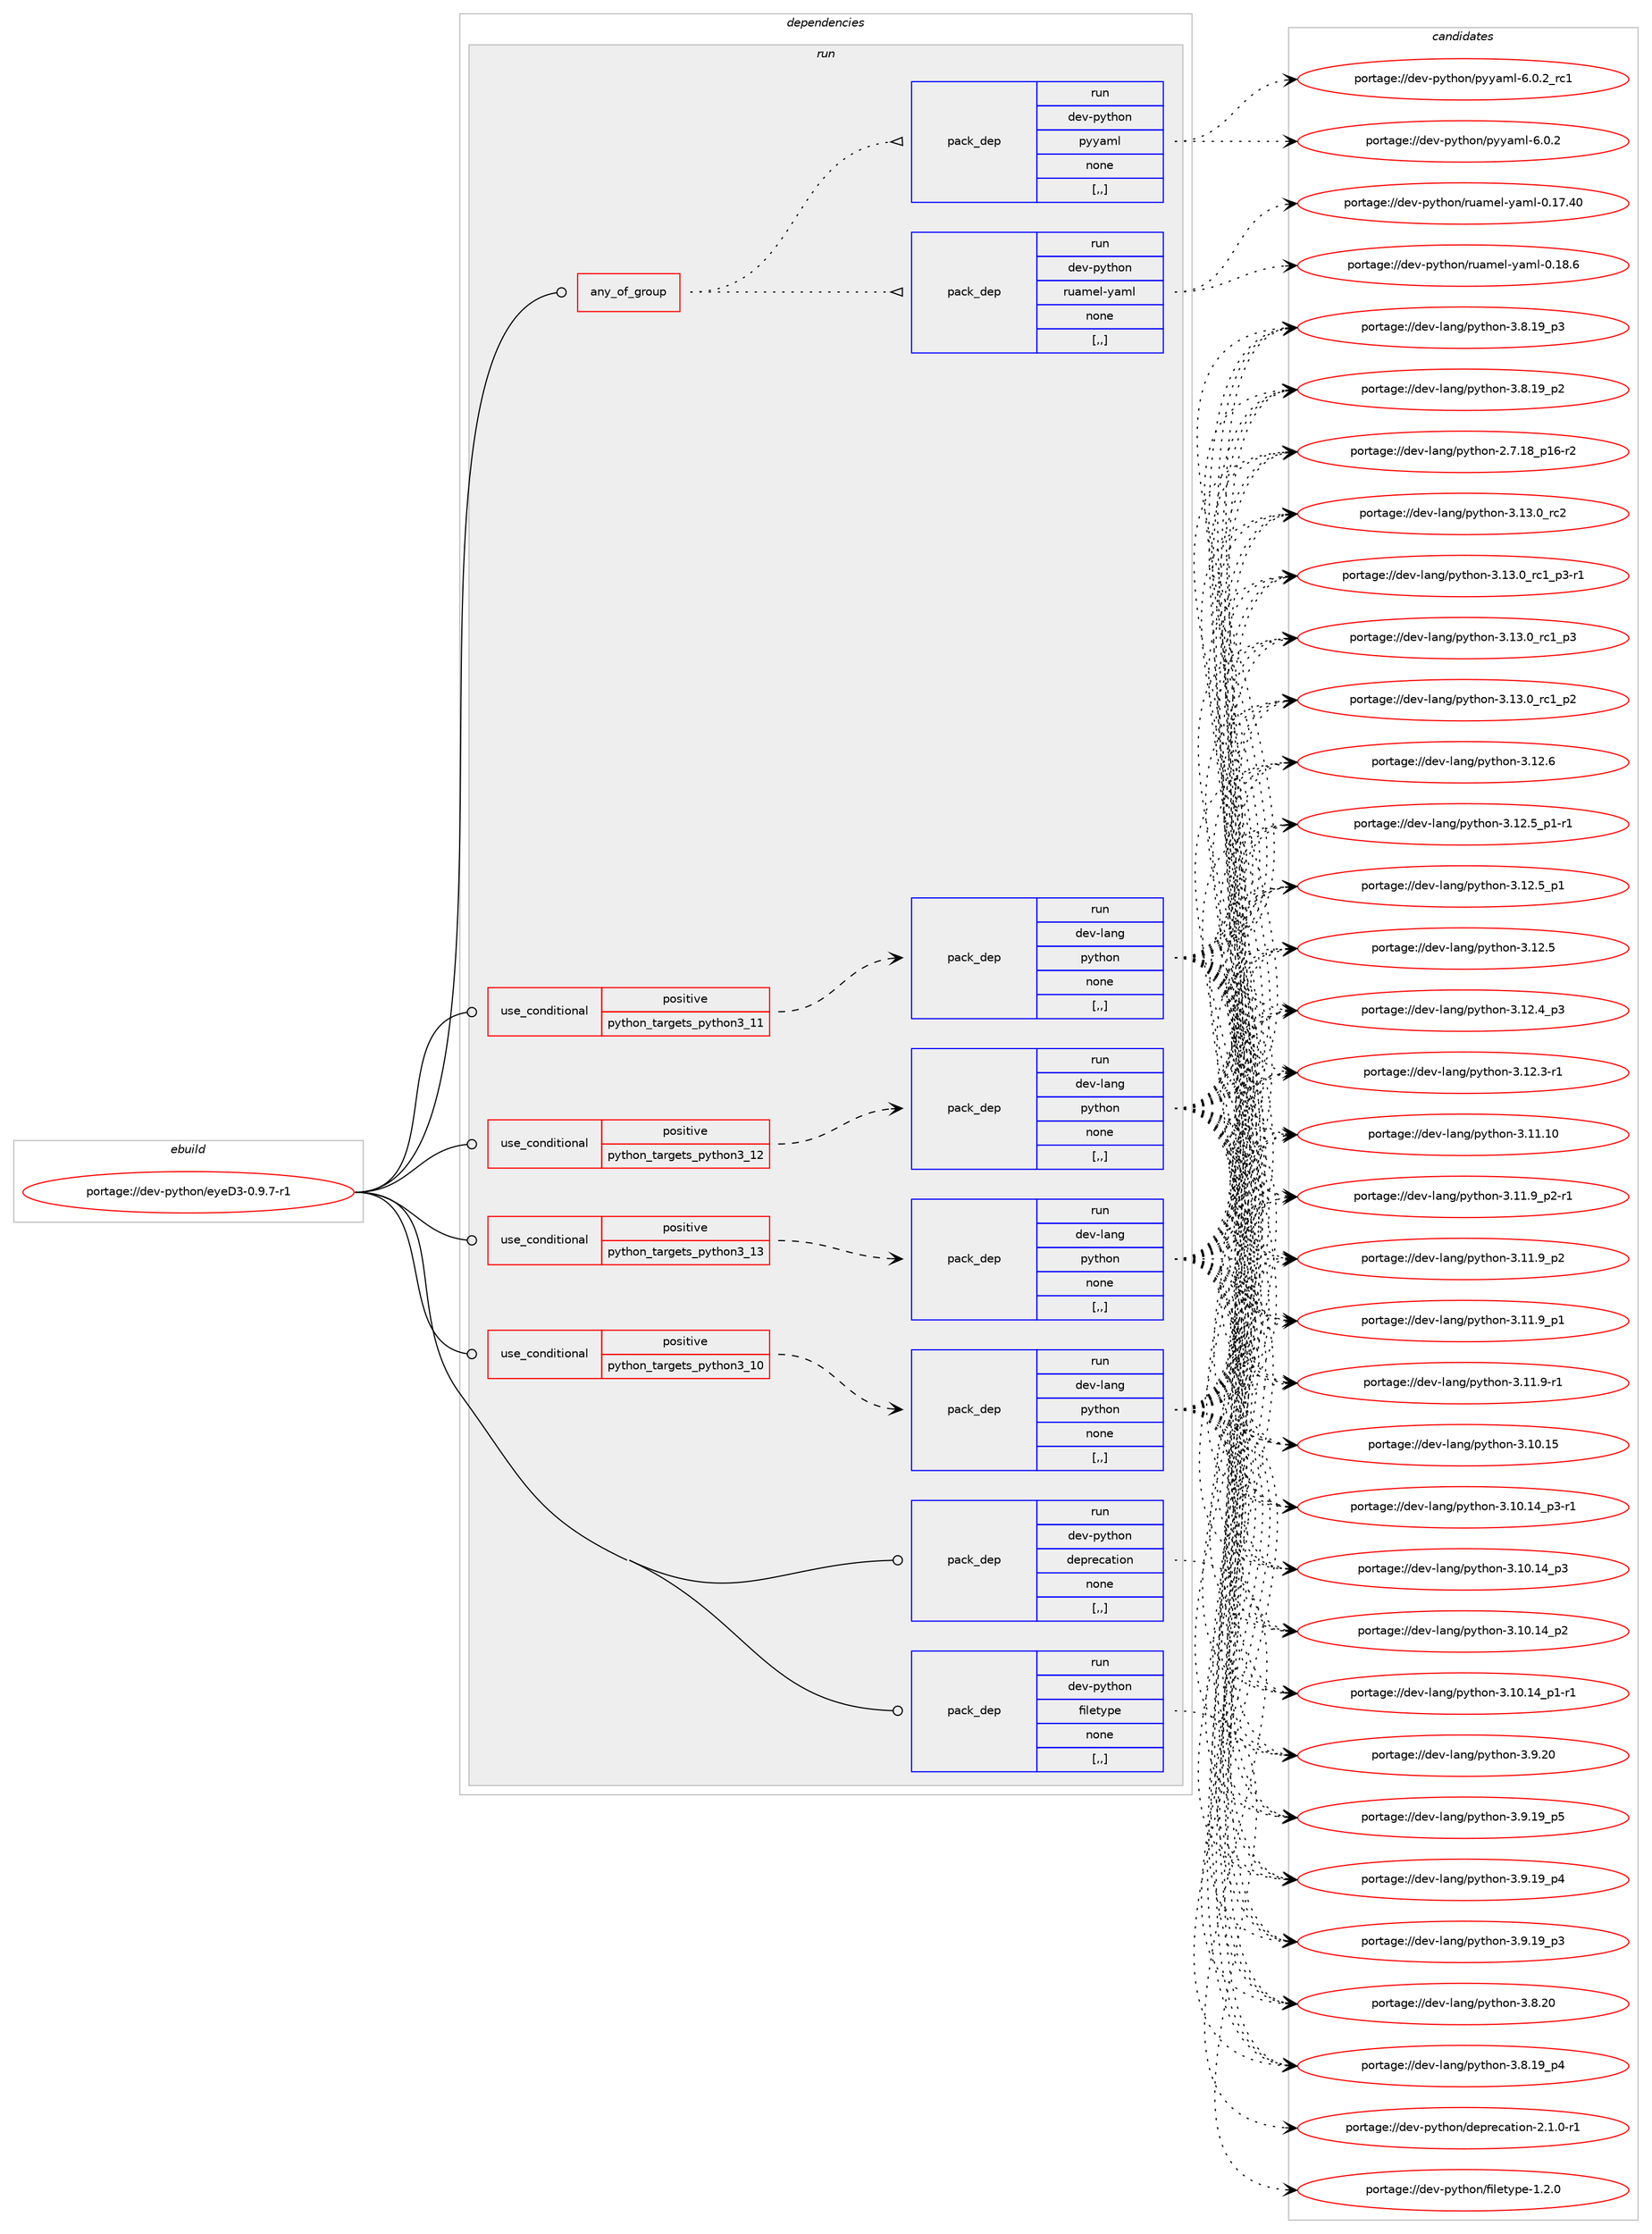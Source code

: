 digraph prolog {

# *************
# Graph options
# *************

newrank=true;
concentrate=true;
compound=true;
graph [rankdir=LR,fontname=Helvetica,fontsize=10,ranksep=1.5];#, ranksep=2.5, nodesep=0.2];
edge  [arrowhead=vee];
node  [fontname=Helvetica,fontsize=10];

# **********
# The ebuild
# **********

subgraph cluster_leftcol {
color=gray;
label=<<i>ebuild</i>>;
id [label="portage://dev-python/eyeD3-0.9.7-r1", color=red, width=4, href="../dev-python/eyeD3-0.9.7-r1.svg"];
}

# ****************
# The dependencies
# ****************

subgraph cluster_midcol {
color=gray;
label=<<i>dependencies</i>>;
subgraph cluster_compile {
fillcolor="#eeeeee";
style=filled;
label=<<i>compile</i>>;
}
subgraph cluster_compileandrun {
fillcolor="#eeeeee";
style=filled;
label=<<i>compile and run</i>>;
}
subgraph cluster_run {
fillcolor="#eeeeee";
style=filled;
label=<<i>run</i>>;
subgraph any4437 {
dependency640433 [label=<<TABLE BORDER="0" CELLBORDER="1" CELLSPACING="0" CELLPADDING="4"><TR><TD CELLPADDING="10">any_of_group</TD></TR></TABLE>>, shape=none, color=red];subgraph pack472624 {
dependency640434 [label=<<TABLE BORDER="0" CELLBORDER="1" CELLSPACING="0" CELLPADDING="4" WIDTH="220"><TR><TD ROWSPAN="6" CELLPADDING="30">pack_dep</TD></TR><TR><TD WIDTH="110">run</TD></TR><TR><TD>dev-python</TD></TR><TR><TD>ruamel-yaml</TD></TR><TR><TD>none</TD></TR><TR><TD>[,,]</TD></TR></TABLE>>, shape=none, color=blue];
}
dependency640433:e -> dependency640434:w [weight=20,style="dotted",arrowhead="oinv"];
subgraph pack472625 {
dependency640435 [label=<<TABLE BORDER="0" CELLBORDER="1" CELLSPACING="0" CELLPADDING="4" WIDTH="220"><TR><TD ROWSPAN="6" CELLPADDING="30">pack_dep</TD></TR><TR><TD WIDTH="110">run</TD></TR><TR><TD>dev-python</TD></TR><TR><TD>pyyaml</TD></TR><TR><TD>none</TD></TR><TR><TD>[,,]</TD></TR></TABLE>>, shape=none, color=blue];
}
dependency640433:e -> dependency640435:w [weight=20,style="dotted",arrowhead="oinv"];
}
id:e -> dependency640433:w [weight=20,style="solid",arrowhead="odot"];
subgraph cond162991 {
dependency640436 [label=<<TABLE BORDER="0" CELLBORDER="1" CELLSPACING="0" CELLPADDING="4"><TR><TD ROWSPAN="3" CELLPADDING="10">use_conditional</TD></TR><TR><TD>positive</TD></TR><TR><TD>python_targets_python3_10</TD></TR></TABLE>>, shape=none, color=red];
subgraph pack472626 {
dependency640437 [label=<<TABLE BORDER="0" CELLBORDER="1" CELLSPACING="0" CELLPADDING="4" WIDTH="220"><TR><TD ROWSPAN="6" CELLPADDING="30">pack_dep</TD></TR><TR><TD WIDTH="110">run</TD></TR><TR><TD>dev-lang</TD></TR><TR><TD>python</TD></TR><TR><TD>none</TD></TR><TR><TD>[,,]</TD></TR></TABLE>>, shape=none, color=blue];
}
dependency640436:e -> dependency640437:w [weight=20,style="dashed",arrowhead="vee"];
}
id:e -> dependency640436:w [weight=20,style="solid",arrowhead="odot"];
subgraph cond162992 {
dependency640438 [label=<<TABLE BORDER="0" CELLBORDER="1" CELLSPACING="0" CELLPADDING="4"><TR><TD ROWSPAN="3" CELLPADDING="10">use_conditional</TD></TR><TR><TD>positive</TD></TR><TR><TD>python_targets_python3_11</TD></TR></TABLE>>, shape=none, color=red];
subgraph pack472627 {
dependency640439 [label=<<TABLE BORDER="0" CELLBORDER="1" CELLSPACING="0" CELLPADDING="4" WIDTH="220"><TR><TD ROWSPAN="6" CELLPADDING="30">pack_dep</TD></TR><TR><TD WIDTH="110">run</TD></TR><TR><TD>dev-lang</TD></TR><TR><TD>python</TD></TR><TR><TD>none</TD></TR><TR><TD>[,,]</TD></TR></TABLE>>, shape=none, color=blue];
}
dependency640438:e -> dependency640439:w [weight=20,style="dashed",arrowhead="vee"];
}
id:e -> dependency640438:w [weight=20,style="solid",arrowhead="odot"];
subgraph cond162993 {
dependency640440 [label=<<TABLE BORDER="0" CELLBORDER="1" CELLSPACING="0" CELLPADDING="4"><TR><TD ROWSPAN="3" CELLPADDING="10">use_conditional</TD></TR><TR><TD>positive</TD></TR><TR><TD>python_targets_python3_12</TD></TR></TABLE>>, shape=none, color=red];
subgraph pack472628 {
dependency640441 [label=<<TABLE BORDER="0" CELLBORDER="1" CELLSPACING="0" CELLPADDING="4" WIDTH="220"><TR><TD ROWSPAN="6" CELLPADDING="30">pack_dep</TD></TR><TR><TD WIDTH="110">run</TD></TR><TR><TD>dev-lang</TD></TR><TR><TD>python</TD></TR><TR><TD>none</TD></TR><TR><TD>[,,]</TD></TR></TABLE>>, shape=none, color=blue];
}
dependency640440:e -> dependency640441:w [weight=20,style="dashed",arrowhead="vee"];
}
id:e -> dependency640440:w [weight=20,style="solid",arrowhead="odot"];
subgraph cond162994 {
dependency640442 [label=<<TABLE BORDER="0" CELLBORDER="1" CELLSPACING="0" CELLPADDING="4"><TR><TD ROWSPAN="3" CELLPADDING="10">use_conditional</TD></TR><TR><TD>positive</TD></TR><TR><TD>python_targets_python3_13</TD></TR></TABLE>>, shape=none, color=red];
subgraph pack472629 {
dependency640443 [label=<<TABLE BORDER="0" CELLBORDER="1" CELLSPACING="0" CELLPADDING="4" WIDTH="220"><TR><TD ROWSPAN="6" CELLPADDING="30">pack_dep</TD></TR><TR><TD WIDTH="110">run</TD></TR><TR><TD>dev-lang</TD></TR><TR><TD>python</TD></TR><TR><TD>none</TD></TR><TR><TD>[,,]</TD></TR></TABLE>>, shape=none, color=blue];
}
dependency640442:e -> dependency640443:w [weight=20,style="dashed",arrowhead="vee"];
}
id:e -> dependency640442:w [weight=20,style="solid",arrowhead="odot"];
subgraph pack472630 {
dependency640444 [label=<<TABLE BORDER="0" CELLBORDER="1" CELLSPACING="0" CELLPADDING="4" WIDTH="220"><TR><TD ROWSPAN="6" CELLPADDING="30">pack_dep</TD></TR><TR><TD WIDTH="110">run</TD></TR><TR><TD>dev-python</TD></TR><TR><TD>deprecation</TD></TR><TR><TD>none</TD></TR><TR><TD>[,,]</TD></TR></TABLE>>, shape=none, color=blue];
}
id:e -> dependency640444:w [weight=20,style="solid",arrowhead="odot"];
subgraph pack472631 {
dependency640445 [label=<<TABLE BORDER="0" CELLBORDER="1" CELLSPACING="0" CELLPADDING="4" WIDTH="220"><TR><TD ROWSPAN="6" CELLPADDING="30">pack_dep</TD></TR><TR><TD WIDTH="110">run</TD></TR><TR><TD>dev-python</TD></TR><TR><TD>filetype</TD></TR><TR><TD>none</TD></TR><TR><TD>[,,]</TD></TR></TABLE>>, shape=none, color=blue];
}
id:e -> dependency640445:w [weight=20,style="solid",arrowhead="odot"];
}
}

# **************
# The candidates
# **************

subgraph cluster_choices {
rank=same;
color=gray;
label=<<i>candidates</i>>;

subgraph choice472624 {
color=black;
nodesep=1;
choice100101118451121211161041111104711411797109101108451219710910845484649564654 [label="portage://dev-python/ruamel-yaml-0.18.6", color=red, width=4,href="../dev-python/ruamel-yaml-0.18.6.svg"];
choice10010111845112121116104111110471141179710910110845121971091084548464955465248 [label="portage://dev-python/ruamel-yaml-0.17.40", color=red, width=4,href="../dev-python/ruamel-yaml-0.17.40.svg"];
dependency640434:e -> choice100101118451121211161041111104711411797109101108451219710910845484649564654:w [style=dotted,weight="100"];
dependency640434:e -> choice10010111845112121116104111110471141179710910110845121971091084548464955465248:w [style=dotted,weight="100"];
}
subgraph choice472625 {
color=black;
nodesep=1;
choice100101118451121211161041111104711212112197109108455446484650951149949 [label="portage://dev-python/pyyaml-6.0.2_rc1", color=red, width=4,href="../dev-python/pyyaml-6.0.2_rc1.svg"];
choice100101118451121211161041111104711212112197109108455446484650 [label="portage://dev-python/pyyaml-6.0.2", color=red, width=4,href="../dev-python/pyyaml-6.0.2.svg"];
dependency640435:e -> choice100101118451121211161041111104711212112197109108455446484650951149949:w [style=dotted,weight="100"];
dependency640435:e -> choice100101118451121211161041111104711212112197109108455446484650:w [style=dotted,weight="100"];
}
subgraph choice472626 {
color=black;
nodesep=1;
choice10010111845108971101034711212111610411111045514649514648951149950 [label="portage://dev-lang/python-3.13.0_rc2", color=red, width=4,href="../dev-lang/python-3.13.0_rc2.svg"];
choice1001011184510897110103471121211161041111104551464951464895114994995112514511449 [label="portage://dev-lang/python-3.13.0_rc1_p3-r1", color=red, width=4,href="../dev-lang/python-3.13.0_rc1_p3-r1.svg"];
choice100101118451089711010347112121116104111110455146495146489511499499511251 [label="portage://dev-lang/python-3.13.0_rc1_p3", color=red, width=4,href="../dev-lang/python-3.13.0_rc1_p3.svg"];
choice100101118451089711010347112121116104111110455146495146489511499499511250 [label="portage://dev-lang/python-3.13.0_rc1_p2", color=red, width=4,href="../dev-lang/python-3.13.0_rc1_p2.svg"];
choice10010111845108971101034711212111610411111045514649504654 [label="portage://dev-lang/python-3.12.6", color=red, width=4,href="../dev-lang/python-3.12.6.svg"];
choice1001011184510897110103471121211161041111104551464950465395112494511449 [label="portage://dev-lang/python-3.12.5_p1-r1", color=red, width=4,href="../dev-lang/python-3.12.5_p1-r1.svg"];
choice100101118451089711010347112121116104111110455146495046539511249 [label="portage://dev-lang/python-3.12.5_p1", color=red, width=4,href="../dev-lang/python-3.12.5_p1.svg"];
choice10010111845108971101034711212111610411111045514649504653 [label="portage://dev-lang/python-3.12.5", color=red, width=4,href="../dev-lang/python-3.12.5.svg"];
choice100101118451089711010347112121116104111110455146495046529511251 [label="portage://dev-lang/python-3.12.4_p3", color=red, width=4,href="../dev-lang/python-3.12.4_p3.svg"];
choice100101118451089711010347112121116104111110455146495046514511449 [label="portage://dev-lang/python-3.12.3-r1", color=red, width=4,href="../dev-lang/python-3.12.3-r1.svg"];
choice1001011184510897110103471121211161041111104551464949464948 [label="portage://dev-lang/python-3.11.10", color=red, width=4,href="../dev-lang/python-3.11.10.svg"];
choice1001011184510897110103471121211161041111104551464949465795112504511449 [label="portage://dev-lang/python-3.11.9_p2-r1", color=red, width=4,href="../dev-lang/python-3.11.9_p2-r1.svg"];
choice100101118451089711010347112121116104111110455146494946579511250 [label="portage://dev-lang/python-3.11.9_p2", color=red, width=4,href="../dev-lang/python-3.11.9_p2.svg"];
choice100101118451089711010347112121116104111110455146494946579511249 [label="portage://dev-lang/python-3.11.9_p1", color=red, width=4,href="../dev-lang/python-3.11.9_p1.svg"];
choice100101118451089711010347112121116104111110455146494946574511449 [label="portage://dev-lang/python-3.11.9-r1", color=red, width=4,href="../dev-lang/python-3.11.9-r1.svg"];
choice1001011184510897110103471121211161041111104551464948464953 [label="portage://dev-lang/python-3.10.15", color=red, width=4,href="../dev-lang/python-3.10.15.svg"];
choice100101118451089711010347112121116104111110455146494846495295112514511449 [label="portage://dev-lang/python-3.10.14_p3-r1", color=red, width=4,href="../dev-lang/python-3.10.14_p3-r1.svg"];
choice10010111845108971101034711212111610411111045514649484649529511251 [label="portage://dev-lang/python-3.10.14_p3", color=red, width=4,href="../dev-lang/python-3.10.14_p3.svg"];
choice10010111845108971101034711212111610411111045514649484649529511250 [label="portage://dev-lang/python-3.10.14_p2", color=red, width=4,href="../dev-lang/python-3.10.14_p2.svg"];
choice100101118451089711010347112121116104111110455146494846495295112494511449 [label="portage://dev-lang/python-3.10.14_p1-r1", color=red, width=4,href="../dev-lang/python-3.10.14_p1-r1.svg"];
choice10010111845108971101034711212111610411111045514657465048 [label="portage://dev-lang/python-3.9.20", color=red, width=4,href="../dev-lang/python-3.9.20.svg"];
choice100101118451089711010347112121116104111110455146574649579511253 [label="portage://dev-lang/python-3.9.19_p5", color=red, width=4,href="../dev-lang/python-3.9.19_p5.svg"];
choice100101118451089711010347112121116104111110455146574649579511252 [label="portage://dev-lang/python-3.9.19_p4", color=red, width=4,href="../dev-lang/python-3.9.19_p4.svg"];
choice100101118451089711010347112121116104111110455146574649579511251 [label="portage://dev-lang/python-3.9.19_p3", color=red, width=4,href="../dev-lang/python-3.9.19_p3.svg"];
choice10010111845108971101034711212111610411111045514656465048 [label="portage://dev-lang/python-3.8.20", color=red, width=4,href="../dev-lang/python-3.8.20.svg"];
choice100101118451089711010347112121116104111110455146564649579511252 [label="portage://dev-lang/python-3.8.19_p4", color=red, width=4,href="../dev-lang/python-3.8.19_p4.svg"];
choice100101118451089711010347112121116104111110455146564649579511251 [label="portage://dev-lang/python-3.8.19_p3", color=red, width=4,href="../dev-lang/python-3.8.19_p3.svg"];
choice100101118451089711010347112121116104111110455146564649579511250 [label="portage://dev-lang/python-3.8.19_p2", color=red, width=4,href="../dev-lang/python-3.8.19_p2.svg"];
choice100101118451089711010347112121116104111110455046554649569511249544511450 [label="portage://dev-lang/python-2.7.18_p16-r2", color=red, width=4,href="../dev-lang/python-2.7.18_p16-r2.svg"];
dependency640437:e -> choice10010111845108971101034711212111610411111045514649514648951149950:w [style=dotted,weight="100"];
dependency640437:e -> choice1001011184510897110103471121211161041111104551464951464895114994995112514511449:w [style=dotted,weight="100"];
dependency640437:e -> choice100101118451089711010347112121116104111110455146495146489511499499511251:w [style=dotted,weight="100"];
dependency640437:e -> choice100101118451089711010347112121116104111110455146495146489511499499511250:w [style=dotted,weight="100"];
dependency640437:e -> choice10010111845108971101034711212111610411111045514649504654:w [style=dotted,weight="100"];
dependency640437:e -> choice1001011184510897110103471121211161041111104551464950465395112494511449:w [style=dotted,weight="100"];
dependency640437:e -> choice100101118451089711010347112121116104111110455146495046539511249:w [style=dotted,weight="100"];
dependency640437:e -> choice10010111845108971101034711212111610411111045514649504653:w [style=dotted,weight="100"];
dependency640437:e -> choice100101118451089711010347112121116104111110455146495046529511251:w [style=dotted,weight="100"];
dependency640437:e -> choice100101118451089711010347112121116104111110455146495046514511449:w [style=dotted,weight="100"];
dependency640437:e -> choice1001011184510897110103471121211161041111104551464949464948:w [style=dotted,weight="100"];
dependency640437:e -> choice1001011184510897110103471121211161041111104551464949465795112504511449:w [style=dotted,weight="100"];
dependency640437:e -> choice100101118451089711010347112121116104111110455146494946579511250:w [style=dotted,weight="100"];
dependency640437:e -> choice100101118451089711010347112121116104111110455146494946579511249:w [style=dotted,weight="100"];
dependency640437:e -> choice100101118451089711010347112121116104111110455146494946574511449:w [style=dotted,weight="100"];
dependency640437:e -> choice1001011184510897110103471121211161041111104551464948464953:w [style=dotted,weight="100"];
dependency640437:e -> choice100101118451089711010347112121116104111110455146494846495295112514511449:w [style=dotted,weight="100"];
dependency640437:e -> choice10010111845108971101034711212111610411111045514649484649529511251:w [style=dotted,weight="100"];
dependency640437:e -> choice10010111845108971101034711212111610411111045514649484649529511250:w [style=dotted,weight="100"];
dependency640437:e -> choice100101118451089711010347112121116104111110455146494846495295112494511449:w [style=dotted,weight="100"];
dependency640437:e -> choice10010111845108971101034711212111610411111045514657465048:w [style=dotted,weight="100"];
dependency640437:e -> choice100101118451089711010347112121116104111110455146574649579511253:w [style=dotted,weight="100"];
dependency640437:e -> choice100101118451089711010347112121116104111110455146574649579511252:w [style=dotted,weight="100"];
dependency640437:e -> choice100101118451089711010347112121116104111110455146574649579511251:w [style=dotted,weight="100"];
dependency640437:e -> choice10010111845108971101034711212111610411111045514656465048:w [style=dotted,weight="100"];
dependency640437:e -> choice100101118451089711010347112121116104111110455146564649579511252:w [style=dotted,weight="100"];
dependency640437:e -> choice100101118451089711010347112121116104111110455146564649579511251:w [style=dotted,weight="100"];
dependency640437:e -> choice100101118451089711010347112121116104111110455146564649579511250:w [style=dotted,weight="100"];
dependency640437:e -> choice100101118451089711010347112121116104111110455046554649569511249544511450:w [style=dotted,weight="100"];
}
subgraph choice472627 {
color=black;
nodesep=1;
choice10010111845108971101034711212111610411111045514649514648951149950 [label="portage://dev-lang/python-3.13.0_rc2", color=red, width=4,href="../dev-lang/python-3.13.0_rc2.svg"];
choice1001011184510897110103471121211161041111104551464951464895114994995112514511449 [label="portage://dev-lang/python-3.13.0_rc1_p3-r1", color=red, width=4,href="../dev-lang/python-3.13.0_rc1_p3-r1.svg"];
choice100101118451089711010347112121116104111110455146495146489511499499511251 [label="portage://dev-lang/python-3.13.0_rc1_p3", color=red, width=4,href="../dev-lang/python-3.13.0_rc1_p3.svg"];
choice100101118451089711010347112121116104111110455146495146489511499499511250 [label="portage://dev-lang/python-3.13.0_rc1_p2", color=red, width=4,href="../dev-lang/python-3.13.0_rc1_p2.svg"];
choice10010111845108971101034711212111610411111045514649504654 [label="portage://dev-lang/python-3.12.6", color=red, width=4,href="../dev-lang/python-3.12.6.svg"];
choice1001011184510897110103471121211161041111104551464950465395112494511449 [label="portage://dev-lang/python-3.12.5_p1-r1", color=red, width=4,href="../dev-lang/python-3.12.5_p1-r1.svg"];
choice100101118451089711010347112121116104111110455146495046539511249 [label="portage://dev-lang/python-3.12.5_p1", color=red, width=4,href="../dev-lang/python-3.12.5_p1.svg"];
choice10010111845108971101034711212111610411111045514649504653 [label="portage://dev-lang/python-3.12.5", color=red, width=4,href="../dev-lang/python-3.12.5.svg"];
choice100101118451089711010347112121116104111110455146495046529511251 [label="portage://dev-lang/python-3.12.4_p3", color=red, width=4,href="../dev-lang/python-3.12.4_p3.svg"];
choice100101118451089711010347112121116104111110455146495046514511449 [label="portage://dev-lang/python-3.12.3-r1", color=red, width=4,href="../dev-lang/python-3.12.3-r1.svg"];
choice1001011184510897110103471121211161041111104551464949464948 [label="portage://dev-lang/python-3.11.10", color=red, width=4,href="../dev-lang/python-3.11.10.svg"];
choice1001011184510897110103471121211161041111104551464949465795112504511449 [label="portage://dev-lang/python-3.11.9_p2-r1", color=red, width=4,href="../dev-lang/python-3.11.9_p2-r1.svg"];
choice100101118451089711010347112121116104111110455146494946579511250 [label="portage://dev-lang/python-3.11.9_p2", color=red, width=4,href="../dev-lang/python-3.11.9_p2.svg"];
choice100101118451089711010347112121116104111110455146494946579511249 [label="portage://dev-lang/python-3.11.9_p1", color=red, width=4,href="../dev-lang/python-3.11.9_p1.svg"];
choice100101118451089711010347112121116104111110455146494946574511449 [label="portage://dev-lang/python-3.11.9-r1", color=red, width=4,href="../dev-lang/python-3.11.9-r1.svg"];
choice1001011184510897110103471121211161041111104551464948464953 [label="portage://dev-lang/python-3.10.15", color=red, width=4,href="../dev-lang/python-3.10.15.svg"];
choice100101118451089711010347112121116104111110455146494846495295112514511449 [label="portage://dev-lang/python-3.10.14_p3-r1", color=red, width=4,href="../dev-lang/python-3.10.14_p3-r1.svg"];
choice10010111845108971101034711212111610411111045514649484649529511251 [label="portage://dev-lang/python-3.10.14_p3", color=red, width=4,href="../dev-lang/python-3.10.14_p3.svg"];
choice10010111845108971101034711212111610411111045514649484649529511250 [label="portage://dev-lang/python-3.10.14_p2", color=red, width=4,href="../dev-lang/python-3.10.14_p2.svg"];
choice100101118451089711010347112121116104111110455146494846495295112494511449 [label="portage://dev-lang/python-3.10.14_p1-r1", color=red, width=4,href="../dev-lang/python-3.10.14_p1-r1.svg"];
choice10010111845108971101034711212111610411111045514657465048 [label="portage://dev-lang/python-3.9.20", color=red, width=4,href="../dev-lang/python-3.9.20.svg"];
choice100101118451089711010347112121116104111110455146574649579511253 [label="portage://dev-lang/python-3.9.19_p5", color=red, width=4,href="../dev-lang/python-3.9.19_p5.svg"];
choice100101118451089711010347112121116104111110455146574649579511252 [label="portage://dev-lang/python-3.9.19_p4", color=red, width=4,href="../dev-lang/python-3.9.19_p4.svg"];
choice100101118451089711010347112121116104111110455146574649579511251 [label="portage://dev-lang/python-3.9.19_p3", color=red, width=4,href="../dev-lang/python-3.9.19_p3.svg"];
choice10010111845108971101034711212111610411111045514656465048 [label="portage://dev-lang/python-3.8.20", color=red, width=4,href="../dev-lang/python-3.8.20.svg"];
choice100101118451089711010347112121116104111110455146564649579511252 [label="portage://dev-lang/python-3.8.19_p4", color=red, width=4,href="../dev-lang/python-3.8.19_p4.svg"];
choice100101118451089711010347112121116104111110455146564649579511251 [label="portage://dev-lang/python-3.8.19_p3", color=red, width=4,href="../dev-lang/python-3.8.19_p3.svg"];
choice100101118451089711010347112121116104111110455146564649579511250 [label="portage://dev-lang/python-3.8.19_p2", color=red, width=4,href="../dev-lang/python-3.8.19_p2.svg"];
choice100101118451089711010347112121116104111110455046554649569511249544511450 [label="portage://dev-lang/python-2.7.18_p16-r2", color=red, width=4,href="../dev-lang/python-2.7.18_p16-r2.svg"];
dependency640439:e -> choice10010111845108971101034711212111610411111045514649514648951149950:w [style=dotted,weight="100"];
dependency640439:e -> choice1001011184510897110103471121211161041111104551464951464895114994995112514511449:w [style=dotted,weight="100"];
dependency640439:e -> choice100101118451089711010347112121116104111110455146495146489511499499511251:w [style=dotted,weight="100"];
dependency640439:e -> choice100101118451089711010347112121116104111110455146495146489511499499511250:w [style=dotted,weight="100"];
dependency640439:e -> choice10010111845108971101034711212111610411111045514649504654:w [style=dotted,weight="100"];
dependency640439:e -> choice1001011184510897110103471121211161041111104551464950465395112494511449:w [style=dotted,weight="100"];
dependency640439:e -> choice100101118451089711010347112121116104111110455146495046539511249:w [style=dotted,weight="100"];
dependency640439:e -> choice10010111845108971101034711212111610411111045514649504653:w [style=dotted,weight="100"];
dependency640439:e -> choice100101118451089711010347112121116104111110455146495046529511251:w [style=dotted,weight="100"];
dependency640439:e -> choice100101118451089711010347112121116104111110455146495046514511449:w [style=dotted,weight="100"];
dependency640439:e -> choice1001011184510897110103471121211161041111104551464949464948:w [style=dotted,weight="100"];
dependency640439:e -> choice1001011184510897110103471121211161041111104551464949465795112504511449:w [style=dotted,weight="100"];
dependency640439:e -> choice100101118451089711010347112121116104111110455146494946579511250:w [style=dotted,weight="100"];
dependency640439:e -> choice100101118451089711010347112121116104111110455146494946579511249:w [style=dotted,weight="100"];
dependency640439:e -> choice100101118451089711010347112121116104111110455146494946574511449:w [style=dotted,weight="100"];
dependency640439:e -> choice1001011184510897110103471121211161041111104551464948464953:w [style=dotted,weight="100"];
dependency640439:e -> choice100101118451089711010347112121116104111110455146494846495295112514511449:w [style=dotted,weight="100"];
dependency640439:e -> choice10010111845108971101034711212111610411111045514649484649529511251:w [style=dotted,weight="100"];
dependency640439:e -> choice10010111845108971101034711212111610411111045514649484649529511250:w [style=dotted,weight="100"];
dependency640439:e -> choice100101118451089711010347112121116104111110455146494846495295112494511449:w [style=dotted,weight="100"];
dependency640439:e -> choice10010111845108971101034711212111610411111045514657465048:w [style=dotted,weight="100"];
dependency640439:e -> choice100101118451089711010347112121116104111110455146574649579511253:w [style=dotted,weight="100"];
dependency640439:e -> choice100101118451089711010347112121116104111110455146574649579511252:w [style=dotted,weight="100"];
dependency640439:e -> choice100101118451089711010347112121116104111110455146574649579511251:w [style=dotted,weight="100"];
dependency640439:e -> choice10010111845108971101034711212111610411111045514656465048:w [style=dotted,weight="100"];
dependency640439:e -> choice100101118451089711010347112121116104111110455146564649579511252:w [style=dotted,weight="100"];
dependency640439:e -> choice100101118451089711010347112121116104111110455146564649579511251:w [style=dotted,weight="100"];
dependency640439:e -> choice100101118451089711010347112121116104111110455146564649579511250:w [style=dotted,weight="100"];
dependency640439:e -> choice100101118451089711010347112121116104111110455046554649569511249544511450:w [style=dotted,weight="100"];
}
subgraph choice472628 {
color=black;
nodesep=1;
choice10010111845108971101034711212111610411111045514649514648951149950 [label="portage://dev-lang/python-3.13.0_rc2", color=red, width=4,href="../dev-lang/python-3.13.0_rc2.svg"];
choice1001011184510897110103471121211161041111104551464951464895114994995112514511449 [label="portage://dev-lang/python-3.13.0_rc1_p3-r1", color=red, width=4,href="../dev-lang/python-3.13.0_rc1_p3-r1.svg"];
choice100101118451089711010347112121116104111110455146495146489511499499511251 [label="portage://dev-lang/python-3.13.0_rc1_p3", color=red, width=4,href="../dev-lang/python-3.13.0_rc1_p3.svg"];
choice100101118451089711010347112121116104111110455146495146489511499499511250 [label="portage://dev-lang/python-3.13.0_rc1_p2", color=red, width=4,href="../dev-lang/python-3.13.0_rc1_p2.svg"];
choice10010111845108971101034711212111610411111045514649504654 [label="portage://dev-lang/python-3.12.6", color=red, width=4,href="../dev-lang/python-3.12.6.svg"];
choice1001011184510897110103471121211161041111104551464950465395112494511449 [label="portage://dev-lang/python-3.12.5_p1-r1", color=red, width=4,href="../dev-lang/python-3.12.5_p1-r1.svg"];
choice100101118451089711010347112121116104111110455146495046539511249 [label="portage://dev-lang/python-3.12.5_p1", color=red, width=4,href="../dev-lang/python-3.12.5_p1.svg"];
choice10010111845108971101034711212111610411111045514649504653 [label="portage://dev-lang/python-3.12.5", color=red, width=4,href="../dev-lang/python-3.12.5.svg"];
choice100101118451089711010347112121116104111110455146495046529511251 [label="portage://dev-lang/python-3.12.4_p3", color=red, width=4,href="../dev-lang/python-3.12.4_p3.svg"];
choice100101118451089711010347112121116104111110455146495046514511449 [label="portage://dev-lang/python-3.12.3-r1", color=red, width=4,href="../dev-lang/python-3.12.3-r1.svg"];
choice1001011184510897110103471121211161041111104551464949464948 [label="portage://dev-lang/python-3.11.10", color=red, width=4,href="../dev-lang/python-3.11.10.svg"];
choice1001011184510897110103471121211161041111104551464949465795112504511449 [label="portage://dev-lang/python-3.11.9_p2-r1", color=red, width=4,href="../dev-lang/python-3.11.9_p2-r1.svg"];
choice100101118451089711010347112121116104111110455146494946579511250 [label="portage://dev-lang/python-3.11.9_p2", color=red, width=4,href="../dev-lang/python-3.11.9_p2.svg"];
choice100101118451089711010347112121116104111110455146494946579511249 [label="portage://dev-lang/python-3.11.9_p1", color=red, width=4,href="../dev-lang/python-3.11.9_p1.svg"];
choice100101118451089711010347112121116104111110455146494946574511449 [label="portage://dev-lang/python-3.11.9-r1", color=red, width=4,href="../dev-lang/python-3.11.9-r1.svg"];
choice1001011184510897110103471121211161041111104551464948464953 [label="portage://dev-lang/python-3.10.15", color=red, width=4,href="../dev-lang/python-3.10.15.svg"];
choice100101118451089711010347112121116104111110455146494846495295112514511449 [label="portage://dev-lang/python-3.10.14_p3-r1", color=red, width=4,href="../dev-lang/python-3.10.14_p3-r1.svg"];
choice10010111845108971101034711212111610411111045514649484649529511251 [label="portage://dev-lang/python-3.10.14_p3", color=red, width=4,href="../dev-lang/python-3.10.14_p3.svg"];
choice10010111845108971101034711212111610411111045514649484649529511250 [label="portage://dev-lang/python-3.10.14_p2", color=red, width=4,href="../dev-lang/python-3.10.14_p2.svg"];
choice100101118451089711010347112121116104111110455146494846495295112494511449 [label="portage://dev-lang/python-3.10.14_p1-r1", color=red, width=4,href="../dev-lang/python-3.10.14_p1-r1.svg"];
choice10010111845108971101034711212111610411111045514657465048 [label="portage://dev-lang/python-3.9.20", color=red, width=4,href="../dev-lang/python-3.9.20.svg"];
choice100101118451089711010347112121116104111110455146574649579511253 [label="portage://dev-lang/python-3.9.19_p5", color=red, width=4,href="../dev-lang/python-3.9.19_p5.svg"];
choice100101118451089711010347112121116104111110455146574649579511252 [label="portage://dev-lang/python-3.9.19_p4", color=red, width=4,href="../dev-lang/python-3.9.19_p4.svg"];
choice100101118451089711010347112121116104111110455146574649579511251 [label="portage://dev-lang/python-3.9.19_p3", color=red, width=4,href="../dev-lang/python-3.9.19_p3.svg"];
choice10010111845108971101034711212111610411111045514656465048 [label="portage://dev-lang/python-3.8.20", color=red, width=4,href="../dev-lang/python-3.8.20.svg"];
choice100101118451089711010347112121116104111110455146564649579511252 [label="portage://dev-lang/python-3.8.19_p4", color=red, width=4,href="../dev-lang/python-3.8.19_p4.svg"];
choice100101118451089711010347112121116104111110455146564649579511251 [label="portage://dev-lang/python-3.8.19_p3", color=red, width=4,href="../dev-lang/python-3.8.19_p3.svg"];
choice100101118451089711010347112121116104111110455146564649579511250 [label="portage://dev-lang/python-3.8.19_p2", color=red, width=4,href="../dev-lang/python-3.8.19_p2.svg"];
choice100101118451089711010347112121116104111110455046554649569511249544511450 [label="portage://dev-lang/python-2.7.18_p16-r2", color=red, width=4,href="../dev-lang/python-2.7.18_p16-r2.svg"];
dependency640441:e -> choice10010111845108971101034711212111610411111045514649514648951149950:w [style=dotted,weight="100"];
dependency640441:e -> choice1001011184510897110103471121211161041111104551464951464895114994995112514511449:w [style=dotted,weight="100"];
dependency640441:e -> choice100101118451089711010347112121116104111110455146495146489511499499511251:w [style=dotted,weight="100"];
dependency640441:e -> choice100101118451089711010347112121116104111110455146495146489511499499511250:w [style=dotted,weight="100"];
dependency640441:e -> choice10010111845108971101034711212111610411111045514649504654:w [style=dotted,weight="100"];
dependency640441:e -> choice1001011184510897110103471121211161041111104551464950465395112494511449:w [style=dotted,weight="100"];
dependency640441:e -> choice100101118451089711010347112121116104111110455146495046539511249:w [style=dotted,weight="100"];
dependency640441:e -> choice10010111845108971101034711212111610411111045514649504653:w [style=dotted,weight="100"];
dependency640441:e -> choice100101118451089711010347112121116104111110455146495046529511251:w [style=dotted,weight="100"];
dependency640441:e -> choice100101118451089711010347112121116104111110455146495046514511449:w [style=dotted,weight="100"];
dependency640441:e -> choice1001011184510897110103471121211161041111104551464949464948:w [style=dotted,weight="100"];
dependency640441:e -> choice1001011184510897110103471121211161041111104551464949465795112504511449:w [style=dotted,weight="100"];
dependency640441:e -> choice100101118451089711010347112121116104111110455146494946579511250:w [style=dotted,weight="100"];
dependency640441:e -> choice100101118451089711010347112121116104111110455146494946579511249:w [style=dotted,weight="100"];
dependency640441:e -> choice100101118451089711010347112121116104111110455146494946574511449:w [style=dotted,weight="100"];
dependency640441:e -> choice1001011184510897110103471121211161041111104551464948464953:w [style=dotted,weight="100"];
dependency640441:e -> choice100101118451089711010347112121116104111110455146494846495295112514511449:w [style=dotted,weight="100"];
dependency640441:e -> choice10010111845108971101034711212111610411111045514649484649529511251:w [style=dotted,weight="100"];
dependency640441:e -> choice10010111845108971101034711212111610411111045514649484649529511250:w [style=dotted,weight="100"];
dependency640441:e -> choice100101118451089711010347112121116104111110455146494846495295112494511449:w [style=dotted,weight="100"];
dependency640441:e -> choice10010111845108971101034711212111610411111045514657465048:w [style=dotted,weight="100"];
dependency640441:e -> choice100101118451089711010347112121116104111110455146574649579511253:w [style=dotted,weight="100"];
dependency640441:e -> choice100101118451089711010347112121116104111110455146574649579511252:w [style=dotted,weight="100"];
dependency640441:e -> choice100101118451089711010347112121116104111110455146574649579511251:w [style=dotted,weight="100"];
dependency640441:e -> choice10010111845108971101034711212111610411111045514656465048:w [style=dotted,weight="100"];
dependency640441:e -> choice100101118451089711010347112121116104111110455146564649579511252:w [style=dotted,weight="100"];
dependency640441:e -> choice100101118451089711010347112121116104111110455146564649579511251:w [style=dotted,weight="100"];
dependency640441:e -> choice100101118451089711010347112121116104111110455146564649579511250:w [style=dotted,weight="100"];
dependency640441:e -> choice100101118451089711010347112121116104111110455046554649569511249544511450:w [style=dotted,weight="100"];
}
subgraph choice472629 {
color=black;
nodesep=1;
choice10010111845108971101034711212111610411111045514649514648951149950 [label="portage://dev-lang/python-3.13.0_rc2", color=red, width=4,href="../dev-lang/python-3.13.0_rc2.svg"];
choice1001011184510897110103471121211161041111104551464951464895114994995112514511449 [label="portage://dev-lang/python-3.13.0_rc1_p3-r1", color=red, width=4,href="../dev-lang/python-3.13.0_rc1_p3-r1.svg"];
choice100101118451089711010347112121116104111110455146495146489511499499511251 [label="portage://dev-lang/python-3.13.0_rc1_p3", color=red, width=4,href="../dev-lang/python-3.13.0_rc1_p3.svg"];
choice100101118451089711010347112121116104111110455146495146489511499499511250 [label="portage://dev-lang/python-3.13.0_rc1_p2", color=red, width=4,href="../dev-lang/python-3.13.0_rc1_p2.svg"];
choice10010111845108971101034711212111610411111045514649504654 [label="portage://dev-lang/python-3.12.6", color=red, width=4,href="../dev-lang/python-3.12.6.svg"];
choice1001011184510897110103471121211161041111104551464950465395112494511449 [label="portage://dev-lang/python-3.12.5_p1-r1", color=red, width=4,href="../dev-lang/python-3.12.5_p1-r1.svg"];
choice100101118451089711010347112121116104111110455146495046539511249 [label="portage://dev-lang/python-3.12.5_p1", color=red, width=4,href="../dev-lang/python-3.12.5_p1.svg"];
choice10010111845108971101034711212111610411111045514649504653 [label="portage://dev-lang/python-3.12.5", color=red, width=4,href="../dev-lang/python-3.12.5.svg"];
choice100101118451089711010347112121116104111110455146495046529511251 [label="portage://dev-lang/python-3.12.4_p3", color=red, width=4,href="../dev-lang/python-3.12.4_p3.svg"];
choice100101118451089711010347112121116104111110455146495046514511449 [label="portage://dev-lang/python-3.12.3-r1", color=red, width=4,href="../dev-lang/python-3.12.3-r1.svg"];
choice1001011184510897110103471121211161041111104551464949464948 [label="portage://dev-lang/python-3.11.10", color=red, width=4,href="../dev-lang/python-3.11.10.svg"];
choice1001011184510897110103471121211161041111104551464949465795112504511449 [label="portage://dev-lang/python-3.11.9_p2-r1", color=red, width=4,href="../dev-lang/python-3.11.9_p2-r1.svg"];
choice100101118451089711010347112121116104111110455146494946579511250 [label="portage://dev-lang/python-3.11.9_p2", color=red, width=4,href="../dev-lang/python-3.11.9_p2.svg"];
choice100101118451089711010347112121116104111110455146494946579511249 [label="portage://dev-lang/python-3.11.9_p1", color=red, width=4,href="../dev-lang/python-3.11.9_p1.svg"];
choice100101118451089711010347112121116104111110455146494946574511449 [label="portage://dev-lang/python-3.11.9-r1", color=red, width=4,href="../dev-lang/python-3.11.9-r1.svg"];
choice1001011184510897110103471121211161041111104551464948464953 [label="portage://dev-lang/python-3.10.15", color=red, width=4,href="../dev-lang/python-3.10.15.svg"];
choice100101118451089711010347112121116104111110455146494846495295112514511449 [label="portage://dev-lang/python-3.10.14_p3-r1", color=red, width=4,href="../dev-lang/python-3.10.14_p3-r1.svg"];
choice10010111845108971101034711212111610411111045514649484649529511251 [label="portage://dev-lang/python-3.10.14_p3", color=red, width=4,href="../dev-lang/python-3.10.14_p3.svg"];
choice10010111845108971101034711212111610411111045514649484649529511250 [label="portage://dev-lang/python-3.10.14_p2", color=red, width=4,href="../dev-lang/python-3.10.14_p2.svg"];
choice100101118451089711010347112121116104111110455146494846495295112494511449 [label="portage://dev-lang/python-3.10.14_p1-r1", color=red, width=4,href="../dev-lang/python-3.10.14_p1-r1.svg"];
choice10010111845108971101034711212111610411111045514657465048 [label="portage://dev-lang/python-3.9.20", color=red, width=4,href="../dev-lang/python-3.9.20.svg"];
choice100101118451089711010347112121116104111110455146574649579511253 [label="portage://dev-lang/python-3.9.19_p5", color=red, width=4,href="../dev-lang/python-3.9.19_p5.svg"];
choice100101118451089711010347112121116104111110455146574649579511252 [label="portage://dev-lang/python-3.9.19_p4", color=red, width=4,href="../dev-lang/python-3.9.19_p4.svg"];
choice100101118451089711010347112121116104111110455146574649579511251 [label="portage://dev-lang/python-3.9.19_p3", color=red, width=4,href="../dev-lang/python-3.9.19_p3.svg"];
choice10010111845108971101034711212111610411111045514656465048 [label="portage://dev-lang/python-3.8.20", color=red, width=4,href="../dev-lang/python-3.8.20.svg"];
choice100101118451089711010347112121116104111110455146564649579511252 [label="portage://dev-lang/python-3.8.19_p4", color=red, width=4,href="../dev-lang/python-3.8.19_p4.svg"];
choice100101118451089711010347112121116104111110455146564649579511251 [label="portage://dev-lang/python-3.8.19_p3", color=red, width=4,href="../dev-lang/python-3.8.19_p3.svg"];
choice100101118451089711010347112121116104111110455146564649579511250 [label="portage://dev-lang/python-3.8.19_p2", color=red, width=4,href="../dev-lang/python-3.8.19_p2.svg"];
choice100101118451089711010347112121116104111110455046554649569511249544511450 [label="portage://dev-lang/python-2.7.18_p16-r2", color=red, width=4,href="../dev-lang/python-2.7.18_p16-r2.svg"];
dependency640443:e -> choice10010111845108971101034711212111610411111045514649514648951149950:w [style=dotted,weight="100"];
dependency640443:e -> choice1001011184510897110103471121211161041111104551464951464895114994995112514511449:w [style=dotted,weight="100"];
dependency640443:e -> choice100101118451089711010347112121116104111110455146495146489511499499511251:w [style=dotted,weight="100"];
dependency640443:e -> choice100101118451089711010347112121116104111110455146495146489511499499511250:w [style=dotted,weight="100"];
dependency640443:e -> choice10010111845108971101034711212111610411111045514649504654:w [style=dotted,weight="100"];
dependency640443:e -> choice1001011184510897110103471121211161041111104551464950465395112494511449:w [style=dotted,weight="100"];
dependency640443:e -> choice100101118451089711010347112121116104111110455146495046539511249:w [style=dotted,weight="100"];
dependency640443:e -> choice10010111845108971101034711212111610411111045514649504653:w [style=dotted,weight="100"];
dependency640443:e -> choice100101118451089711010347112121116104111110455146495046529511251:w [style=dotted,weight="100"];
dependency640443:e -> choice100101118451089711010347112121116104111110455146495046514511449:w [style=dotted,weight="100"];
dependency640443:e -> choice1001011184510897110103471121211161041111104551464949464948:w [style=dotted,weight="100"];
dependency640443:e -> choice1001011184510897110103471121211161041111104551464949465795112504511449:w [style=dotted,weight="100"];
dependency640443:e -> choice100101118451089711010347112121116104111110455146494946579511250:w [style=dotted,weight="100"];
dependency640443:e -> choice100101118451089711010347112121116104111110455146494946579511249:w [style=dotted,weight="100"];
dependency640443:e -> choice100101118451089711010347112121116104111110455146494946574511449:w [style=dotted,weight="100"];
dependency640443:e -> choice1001011184510897110103471121211161041111104551464948464953:w [style=dotted,weight="100"];
dependency640443:e -> choice100101118451089711010347112121116104111110455146494846495295112514511449:w [style=dotted,weight="100"];
dependency640443:e -> choice10010111845108971101034711212111610411111045514649484649529511251:w [style=dotted,weight="100"];
dependency640443:e -> choice10010111845108971101034711212111610411111045514649484649529511250:w [style=dotted,weight="100"];
dependency640443:e -> choice100101118451089711010347112121116104111110455146494846495295112494511449:w [style=dotted,weight="100"];
dependency640443:e -> choice10010111845108971101034711212111610411111045514657465048:w [style=dotted,weight="100"];
dependency640443:e -> choice100101118451089711010347112121116104111110455146574649579511253:w [style=dotted,weight="100"];
dependency640443:e -> choice100101118451089711010347112121116104111110455146574649579511252:w [style=dotted,weight="100"];
dependency640443:e -> choice100101118451089711010347112121116104111110455146574649579511251:w [style=dotted,weight="100"];
dependency640443:e -> choice10010111845108971101034711212111610411111045514656465048:w [style=dotted,weight="100"];
dependency640443:e -> choice100101118451089711010347112121116104111110455146564649579511252:w [style=dotted,weight="100"];
dependency640443:e -> choice100101118451089711010347112121116104111110455146564649579511251:w [style=dotted,weight="100"];
dependency640443:e -> choice100101118451089711010347112121116104111110455146564649579511250:w [style=dotted,weight="100"];
dependency640443:e -> choice100101118451089711010347112121116104111110455046554649569511249544511450:w [style=dotted,weight="100"];
}
subgraph choice472630 {
color=black;
nodesep=1;
choice100101118451121211161041111104710010111211410199971161051111104550464946484511449 [label="portage://dev-python/deprecation-2.1.0-r1", color=red, width=4,href="../dev-python/deprecation-2.1.0-r1.svg"];
dependency640444:e -> choice100101118451121211161041111104710010111211410199971161051111104550464946484511449:w [style=dotted,weight="100"];
}
subgraph choice472631 {
color=black;
nodesep=1;
choice1001011184511212111610411111047102105108101116121112101454946504648 [label="portage://dev-python/filetype-1.2.0", color=red, width=4,href="../dev-python/filetype-1.2.0.svg"];
dependency640445:e -> choice1001011184511212111610411111047102105108101116121112101454946504648:w [style=dotted,weight="100"];
}
}

}
